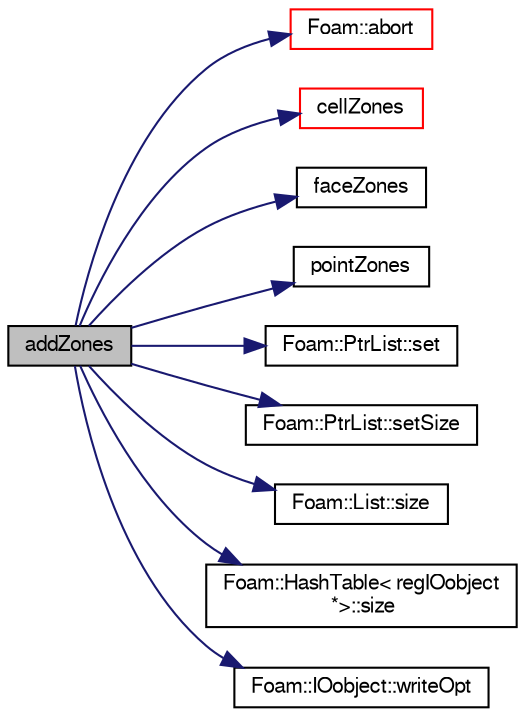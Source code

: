 digraph "addZones"
{
  bgcolor="transparent";
  edge [fontname="FreeSans",fontsize="10",labelfontname="FreeSans",labelfontsize="10"];
  node [fontname="FreeSans",fontsize="10",shape=record];
  rankdir="LR";
  Node18765 [label="addZones",height=0.2,width=0.4,color="black", fillcolor="grey75", style="filled", fontcolor="black"];
  Node18765 -> Node18766 [color="midnightblue",fontsize="10",style="solid",fontname="FreeSans"];
  Node18766 [label="Foam::abort",height=0.2,width=0.4,color="red",URL="$a21124.html#a447107a607d03e417307c203fa5fb44b"];
  Node18765 -> Node18809 [color="midnightblue",fontsize="10",style="solid",fontname="FreeSans"];
  Node18809 [label="cellZones",height=0.2,width=0.4,color="red",URL="$a27410.html#a935f422baa4405e3bb1d9e230b08f824",tooltip="Return cell zone mesh. "];
  Node18765 -> Node18812 [color="midnightblue",fontsize="10",style="solid",fontname="FreeSans"];
  Node18812 [label="faceZones",height=0.2,width=0.4,color="black",URL="$a27410.html#af216614a0f9997169eea2cade46dc9ba",tooltip="Return face zone mesh. "];
  Node18765 -> Node18813 [color="midnightblue",fontsize="10",style="solid",fontname="FreeSans"];
  Node18813 [label="pointZones",height=0.2,width=0.4,color="black",URL="$a27410.html#a611d392e09d31b6aa892d42c7646b1ef",tooltip="Return point zone mesh. "];
  Node18765 -> Node18814 [color="midnightblue",fontsize="10",style="solid",fontname="FreeSans"];
  Node18814 [label="Foam::PtrList::set",height=0.2,width=0.4,color="black",URL="$a25914.html#a2d4fe99e7a41d6359b3c1946995622a0",tooltip="Is element set. "];
  Node18765 -> Node18815 [color="midnightblue",fontsize="10",style="solid",fontname="FreeSans"];
  Node18815 [label="Foam::PtrList::setSize",height=0.2,width=0.4,color="black",URL="$a25914.html#aedb985ffeaf1bdbfeccc2a8730405703",tooltip="Reset size of PtrList. If extending the PtrList, new entries are. "];
  Node18765 -> Node18816 [color="midnightblue",fontsize="10",style="solid",fontname="FreeSans"];
  Node18816 [label="Foam::List::size",height=0.2,width=0.4,color="black",URL="$a25694.html#a8a5f6fa29bd4b500caf186f60245b384",tooltip="Override size to be inconsistent with allocated storage. "];
  Node18765 -> Node18817 [color="midnightblue",fontsize="10",style="solid",fontname="FreeSans"];
  Node18817 [label="Foam::HashTable\< regIOobject\l *\>::size",height=0.2,width=0.4,color="black",URL="$a25702.html#a47b3bf30da1eb3ab8076b5fbe00e0494",tooltip="Return number of elements in table. "];
  Node18765 -> Node18818 [color="midnightblue",fontsize="10",style="solid",fontname="FreeSans"];
  Node18818 [label="Foam::IOobject::writeOpt",height=0.2,width=0.4,color="black",URL="$a26142.html#a21da18183cc0716448cbffdf5fe10b52"];
}
